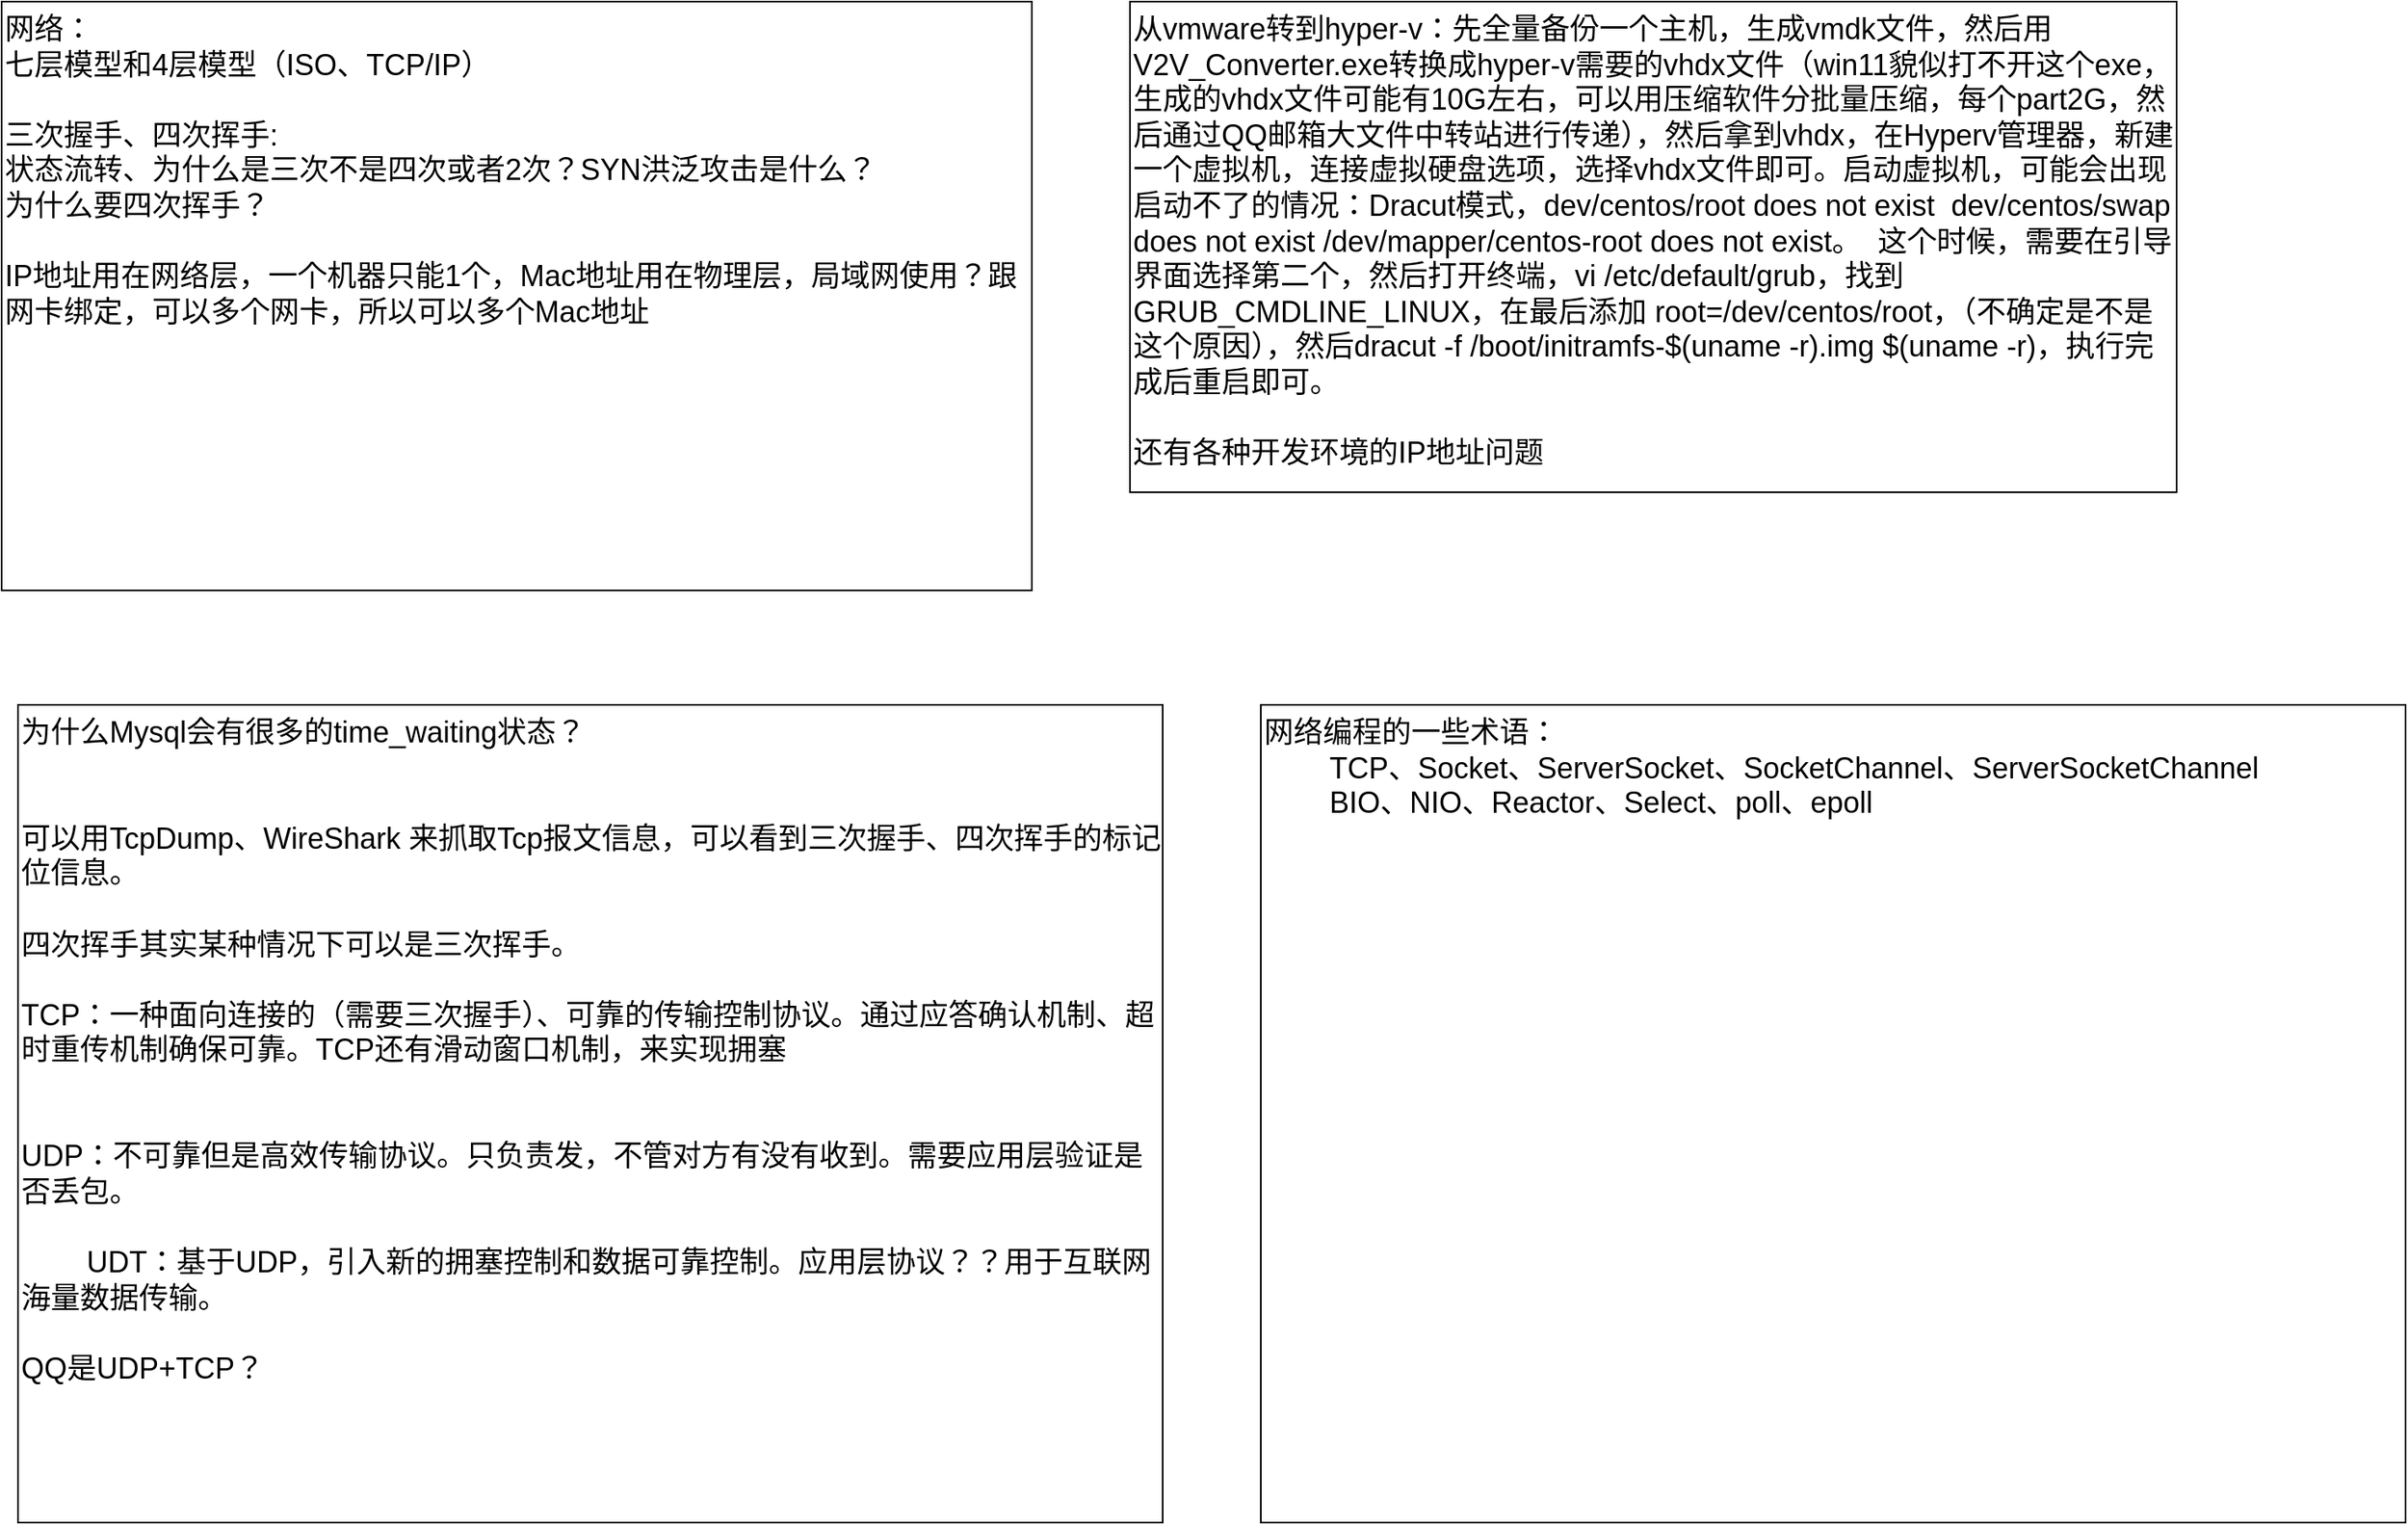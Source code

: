 <mxfile version="22.1.15" type="github">
  <diagram name="第 1 页" id="dfQ2K8U6RCrprToEWXjN">
    <mxGraphModel dx="1434" dy="758" grid="1" gridSize="10" guides="1" tooltips="1" connect="1" arrows="1" fold="1" page="1" pageScale="1" pageWidth="827" pageHeight="1169" math="0" shadow="0">
      <root>
        <mxCell id="0" />
        <mxCell id="1" parent="0" />
        <mxCell id="kspal44cpr0UDIiF-O2j-1" value="网络：&lt;br&gt;七层模型和4层模型（ISO、TCP/IP）&lt;br&gt;&lt;br&gt;三次握手、四次挥手:&lt;br&gt;状态流转、为什么是三次不是四次或者2次？SYN洪泛攻击是什么？&lt;br&gt;为什么要四次挥手？&lt;br&gt;&lt;br&gt;IP地址用在网络层，一个机器只能1个，Mac地址用在物理层，局域网使用？跟网卡绑定，可以多个网卡，所以可以多个Mac地址" style="rounded=0;whiteSpace=wrap;html=1;verticalAlign=top;align=left;fontSize=18;" parent="1" vertex="1">
          <mxGeometry x="90" y="230" width="630" height="360" as="geometry" />
        </mxCell>
        <mxCell id="Q0x3BzN4bDTh5bxxYxOY-1" value="为什么Mysql会有很多的time_waiting状态？&lt;br&gt;&lt;br&gt;&lt;br&gt;可以用TcpDump、WireShark 来抓取Tcp报文信息，可以看到三次握手、四次挥手的标记位信息。&lt;br&gt;&lt;br&gt;四次挥手其实某种情况下可以是三次挥手。&lt;br&gt;&lt;br&gt;TCP：一种面向连接的（需要三次握手）、可靠的传输控制协议。通过应答确认机制、超时重传机制确保可靠。TCP还有滑动窗口机制，来实现拥塞&lt;br&gt;&lt;br&gt;&lt;br&gt;UDP：不可靠但是高效传输协议。只负责发，不管对方有没有收到。需要应用层验证是否丢包。&lt;br&gt;&lt;br&gt;&lt;span style=&quot;white-space: pre;&quot;&gt;&#x9;&lt;/span&gt;UDT：基于UDP，引入新的拥塞控制和数据可靠控制。应用层协议？？用于互联网海量数据传输。&lt;br&gt;&lt;br&gt;QQ是UDP+TCP？" style="rounded=0;whiteSpace=wrap;html=1;verticalAlign=top;align=left;fontSize=18;" parent="1" vertex="1">
          <mxGeometry x="100" y="660" width="700" height="500" as="geometry" />
        </mxCell>
        <mxCell id="Q0x3BzN4bDTh5bxxYxOY-2" value="从vmware转到hyper-v：先全量备份一个主机，生成vmdk文件，然后用V2V_Converter.exe转换成hyper-v需要的vhdx文件（win11貌似打不开这个exe，生成的vhdx文件可能有10G左右，可以用压缩软件分批量压缩，每个part2G，然后通过QQ邮箱大文件中转站进行传递），然后拿到vhdx，在Hyperv管理器，新建一个虚拟机，连接虚拟硬盘选项，选择vhdx文件即可。启动虚拟机，可能会出现启动不了的情况：Dracut模式，dev/centos/root does not exist&amp;nbsp; dev/centos/swap does not exist /dev/mapper/centos-root does not exist。&amp;nbsp; 这个时候，需要在引导界面选择第二个，然后打开终端，vi /etc/default/grub，找到GRUB_CMDLINE_LINUX，在最后添加 root=/dev/centos/root，（不确定是不是这个原因），然后dracut -f /boot/initramfs-$(uname -r).img $(uname -r)，执行完成后重启即可。&lt;br&gt;&lt;br&gt;还有各种开发环境的IP地址问题" style="rounded=0;whiteSpace=wrap;html=1;verticalAlign=top;align=left;fontSize=18;" parent="1" vertex="1">
          <mxGeometry x="780" y="230" width="640" height="300" as="geometry" />
        </mxCell>
        <mxCell id="AwSWmslzqT6xmFB92t7R-1" value="网络编程的一些术语：&lt;br&gt;&lt;span style=&quot;white-space: pre;&quot;&gt;&#x9;&lt;/span&gt;TCP、Socket、ServerSocket、SocketChannel、ServerSocketChannel&lt;br&gt;&lt;span style=&quot;white-space: pre;&quot;&gt;&#x9;&lt;/span&gt;BIO、NIO、Reactor、Select、poll、epoll&lt;br&gt;" style="rounded=0;whiteSpace=wrap;html=1;verticalAlign=top;align=left;fontSize=18;" vertex="1" parent="1">
          <mxGeometry x="860" y="660" width="700" height="500" as="geometry" />
        </mxCell>
      </root>
    </mxGraphModel>
  </diagram>
</mxfile>
